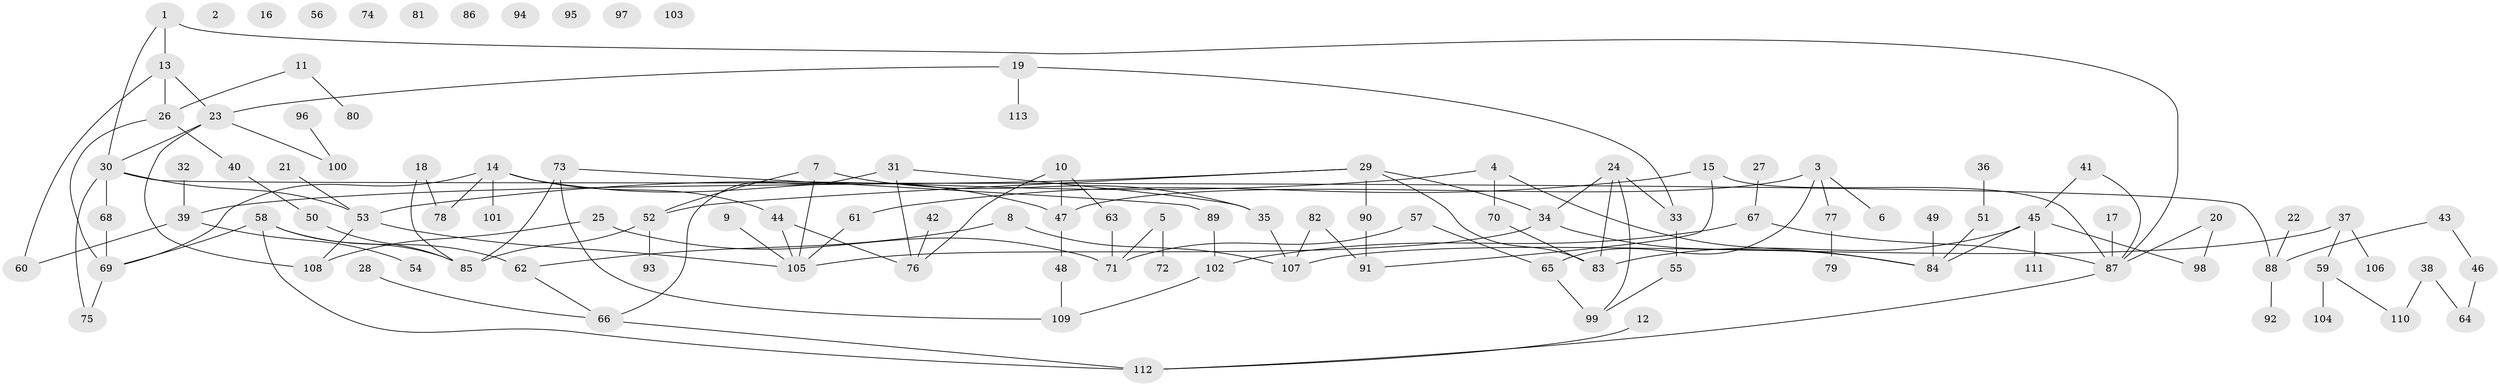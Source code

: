 // coarse degree distribution, {0: 0.14925373134328357, 1: 0.31343283582089554, 2: 0.23880597014925373, 7: 0.014925373134328358, 4: 0.1044776119402985, 5: 0.05970149253731343, 3: 0.05970149253731343, 6: 0.029850746268656716, 9: 0.029850746268656716}
// Generated by graph-tools (version 1.1) at 2025/43/03/04/25 21:43:58]
// undirected, 113 vertices, 136 edges
graph export_dot {
graph [start="1"]
  node [color=gray90,style=filled];
  1;
  2;
  3;
  4;
  5;
  6;
  7;
  8;
  9;
  10;
  11;
  12;
  13;
  14;
  15;
  16;
  17;
  18;
  19;
  20;
  21;
  22;
  23;
  24;
  25;
  26;
  27;
  28;
  29;
  30;
  31;
  32;
  33;
  34;
  35;
  36;
  37;
  38;
  39;
  40;
  41;
  42;
  43;
  44;
  45;
  46;
  47;
  48;
  49;
  50;
  51;
  52;
  53;
  54;
  55;
  56;
  57;
  58;
  59;
  60;
  61;
  62;
  63;
  64;
  65;
  66;
  67;
  68;
  69;
  70;
  71;
  72;
  73;
  74;
  75;
  76;
  77;
  78;
  79;
  80;
  81;
  82;
  83;
  84;
  85;
  86;
  87;
  88;
  89;
  90;
  91;
  92;
  93;
  94;
  95;
  96;
  97;
  98;
  99;
  100;
  101;
  102;
  103;
  104;
  105;
  106;
  107;
  108;
  109;
  110;
  111;
  112;
  113;
  1 -- 13;
  1 -- 30;
  1 -- 87;
  3 -- 6;
  3 -- 47;
  3 -- 65;
  3 -- 77;
  4 -- 53;
  4 -- 70;
  4 -- 84;
  5 -- 71;
  5 -- 72;
  7 -- 35;
  7 -- 52;
  7 -- 105;
  8 -- 62;
  8 -- 107;
  9 -- 105;
  10 -- 47;
  10 -- 63;
  10 -- 76;
  11 -- 26;
  11 -- 80;
  12 -- 112;
  13 -- 23;
  13 -- 26;
  13 -- 60;
  14 -- 44;
  14 -- 47;
  14 -- 69;
  14 -- 78;
  14 -- 101;
  15 -- 61;
  15 -- 87;
  15 -- 91;
  17 -- 87;
  18 -- 78;
  18 -- 85;
  19 -- 23;
  19 -- 33;
  19 -- 113;
  20 -- 87;
  20 -- 98;
  21 -- 53;
  22 -- 88;
  23 -- 30;
  23 -- 100;
  23 -- 108;
  24 -- 33;
  24 -- 34;
  24 -- 83;
  24 -- 99;
  25 -- 71;
  25 -- 108;
  26 -- 40;
  26 -- 69;
  27 -- 67;
  28 -- 66;
  29 -- 34;
  29 -- 39;
  29 -- 52;
  29 -- 83;
  29 -- 90;
  30 -- 53;
  30 -- 68;
  30 -- 75;
  30 -- 88;
  31 -- 35;
  31 -- 66;
  31 -- 76;
  32 -- 39;
  33 -- 55;
  34 -- 84;
  34 -- 105;
  35 -- 107;
  36 -- 51;
  37 -- 59;
  37 -- 106;
  37 -- 107;
  38 -- 64;
  38 -- 110;
  39 -- 54;
  39 -- 60;
  40 -- 50;
  41 -- 45;
  41 -- 87;
  42 -- 76;
  43 -- 46;
  43 -- 88;
  44 -- 76;
  44 -- 105;
  45 -- 83;
  45 -- 84;
  45 -- 98;
  45 -- 111;
  46 -- 64;
  47 -- 48;
  48 -- 109;
  49 -- 84;
  50 -- 85;
  51 -- 84;
  52 -- 85;
  52 -- 93;
  53 -- 105;
  53 -- 108;
  55 -- 99;
  57 -- 65;
  57 -- 71;
  58 -- 62;
  58 -- 69;
  58 -- 85;
  58 -- 112;
  59 -- 104;
  59 -- 110;
  61 -- 105;
  62 -- 66;
  63 -- 71;
  65 -- 99;
  66 -- 112;
  67 -- 87;
  67 -- 102;
  68 -- 69;
  69 -- 75;
  70 -- 83;
  73 -- 85;
  73 -- 89;
  73 -- 109;
  77 -- 79;
  82 -- 91;
  82 -- 107;
  87 -- 112;
  88 -- 92;
  89 -- 102;
  90 -- 91;
  96 -- 100;
  102 -- 109;
}
